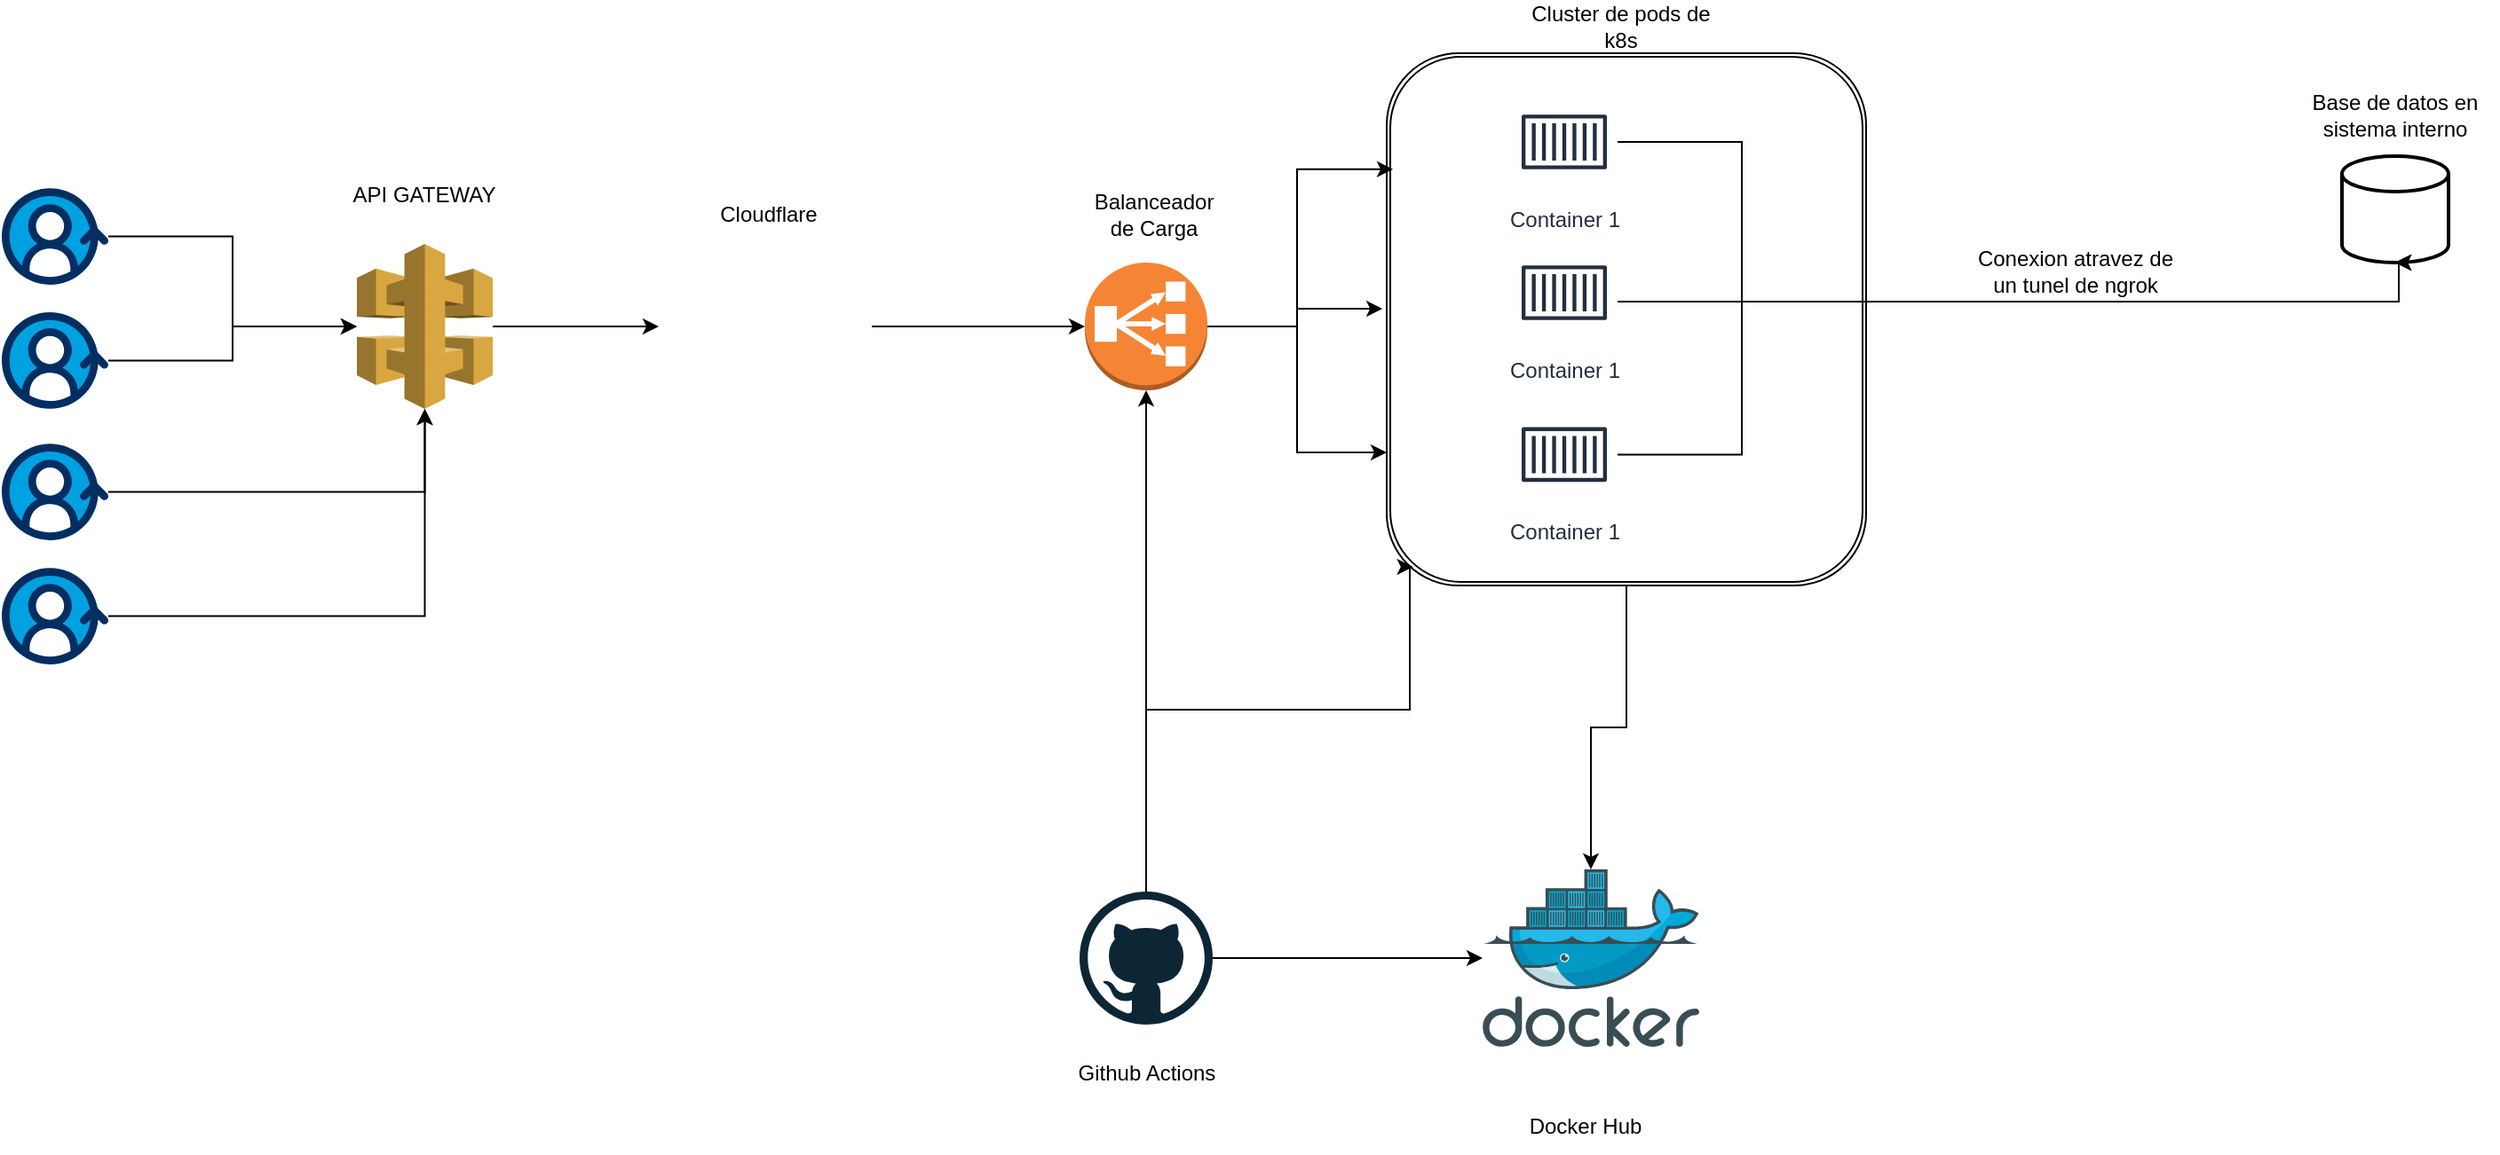 <mxfile version="24.2.5" type="device">
  <diagram name="Página-1" id="ZPoZ9L5n9yT9MsFZuDeu">
    <mxGraphModel dx="2876" dy="1194" grid="1" gridSize="10" guides="1" tooltips="1" connect="1" arrows="1" fold="1" page="1" pageScale="1" pageWidth="827" pageHeight="1169" math="0" shadow="0">
      <root>
        <mxCell id="0" />
        <mxCell id="1" parent="0" />
        <mxCell id="1eLttz90W6ElCmPzxl_Z-22" style="edgeStyle=orthogonalEdgeStyle;rounded=0;orthogonalLoop=1;jettySize=auto;html=1;" edge="1" parent="1" source="1eLttz90W6ElCmPzxl_Z-1" target="1eLttz90W6ElCmPzxl_Z-21">
          <mxGeometry relative="1" as="geometry" />
        </mxCell>
        <mxCell id="1eLttz90W6ElCmPzxl_Z-1" value="" style="shape=ext;double=1;rounded=1;whiteSpace=wrap;html=1;" vertex="1" parent="1">
          <mxGeometry x="310" y="160" width="270" height="300" as="geometry" />
        </mxCell>
        <mxCell id="1eLttz90W6ElCmPzxl_Z-2" value="Container 1" style="sketch=0;outlineConnect=0;fontColor=#232F3E;gradientColor=none;strokeColor=#232F3E;fillColor=#ffffff;dashed=0;verticalLabelPosition=bottom;verticalAlign=top;align=center;html=1;fontSize=12;fontStyle=0;aspect=fixed;shape=mxgraph.aws4.resourceIcon;resIcon=mxgraph.aws4.container_1;" vertex="1" parent="1">
          <mxGeometry x="380" y="180" width="60" height="60" as="geometry" />
        </mxCell>
        <mxCell id="1eLttz90W6ElCmPzxl_Z-3" value="Container 1" style="sketch=0;outlineConnect=0;fontColor=#232F3E;gradientColor=none;strokeColor=#232F3E;fillColor=#ffffff;dashed=0;verticalLabelPosition=bottom;verticalAlign=top;align=center;html=1;fontSize=12;fontStyle=0;aspect=fixed;shape=mxgraph.aws4.resourceIcon;resIcon=mxgraph.aws4.container_1;" vertex="1" parent="1">
          <mxGeometry x="380" y="265" width="60" height="60" as="geometry" />
        </mxCell>
        <mxCell id="1eLttz90W6ElCmPzxl_Z-4" value="Container 1" style="sketch=0;outlineConnect=0;fontColor=#232F3E;gradientColor=none;strokeColor=#232F3E;fillColor=#ffffff;dashed=0;verticalLabelPosition=bottom;verticalAlign=top;align=center;html=1;fontSize=12;fontStyle=0;aspect=fixed;shape=mxgraph.aws4.resourceIcon;resIcon=mxgraph.aws4.container_1;" vertex="1" parent="1">
          <mxGeometry x="380" y="356.2" width="60" height="60" as="geometry" />
        </mxCell>
        <mxCell id="1eLttz90W6ElCmPzxl_Z-5" value="" style="strokeWidth=2;html=1;shape=mxgraph.flowchart.database;whiteSpace=wrap;" vertex="1" parent="1">
          <mxGeometry x="848" y="218" width="60" height="60" as="geometry" />
        </mxCell>
        <mxCell id="1eLttz90W6ElCmPzxl_Z-6" style="edgeStyle=orthogonalEdgeStyle;rounded=0;orthogonalLoop=1;jettySize=auto;html=1;entryX=0.5;entryY=1;entryDx=0;entryDy=0;entryPerimeter=0;" edge="1" parent="1" source="1eLttz90W6ElCmPzxl_Z-2" target="1eLttz90W6ElCmPzxl_Z-5">
          <mxGeometry relative="1" as="geometry">
            <Array as="points">
              <mxPoint x="510" y="210" />
              <mxPoint x="510" y="300" />
              <mxPoint x="880" y="300" />
              <mxPoint x="880" y="278" />
            </Array>
          </mxGeometry>
        </mxCell>
        <mxCell id="1eLttz90W6ElCmPzxl_Z-7" style="edgeStyle=orthogonalEdgeStyle;rounded=0;orthogonalLoop=1;jettySize=auto;html=1;entryX=0.5;entryY=1;entryDx=0;entryDy=0;entryPerimeter=0;" edge="1" parent="1" source="1eLttz90W6ElCmPzxl_Z-3" target="1eLttz90W6ElCmPzxl_Z-5">
          <mxGeometry relative="1" as="geometry">
            <Array as="points">
              <mxPoint x="880" y="300" />
            </Array>
          </mxGeometry>
        </mxCell>
        <mxCell id="1eLttz90W6ElCmPzxl_Z-8" style="edgeStyle=orthogonalEdgeStyle;rounded=0;orthogonalLoop=1;jettySize=auto;html=1;entryX=0.5;entryY=1;entryDx=0;entryDy=0;entryPerimeter=0;" edge="1" parent="1" source="1eLttz90W6ElCmPzxl_Z-4" target="1eLttz90W6ElCmPzxl_Z-5">
          <mxGeometry relative="1" as="geometry">
            <Array as="points">
              <mxPoint x="510" y="386" />
              <mxPoint x="510" y="300" />
              <mxPoint x="880" y="300" />
              <mxPoint x="880" y="278" />
            </Array>
          </mxGeometry>
        </mxCell>
        <mxCell id="1eLttz90W6ElCmPzxl_Z-13" style="edgeStyle=orthogonalEdgeStyle;rounded=0;orthogonalLoop=1;jettySize=auto;html=1;entryX=0;entryY=0.75;entryDx=0;entryDy=0;" edge="1" parent="1" source="1eLttz90W6ElCmPzxl_Z-9" target="1eLttz90W6ElCmPzxl_Z-1">
          <mxGeometry relative="1" as="geometry" />
        </mxCell>
        <mxCell id="1eLttz90W6ElCmPzxl_Z-9" value="" style="outlineConnect=0;dashed=0;verticalLabelPosition=bottom;verticalAlign=top;align=center;html=1;shape=mxgraph.aws3.classic_load_balancer;fillColor=#F58534;gradientColor=none;" vertex="1" parent="1">
          <mxGeometry x="140" y="278" width="69" height="72" as="geometry" />
        </mxCell>
        <mxCell id="1eLttz90W6ElCmPzxl_Z-10" style="edgeStyle=orthogonalEdgeStyle;rounded=0;orthogonalLoop=1;jettySize=auto;html=1;entryX=0.013;entryY=0.218;entryDx=0;entryDy=0;entryPerimeter=0;" edge="1" parent="1" source="1eLttz90W6ElCmPzxl_Z-9" target="1eLttz90W6ElCmPzxl_Z-1">
          <mxGeometry relative="1" as="geometry" />
        </mxCell>
        <mxCell id="1eLttz90W6ElCmPzxl_Z-12" style="edgeStyle=orthogonalEdgeStyle;rounded=0;orthogonalLoop=1;jettySize=auto;html=1;entryX=-0.009;entryY=0.48;entryDx=0;entryDy=0;entryPerimeter=0;" edge="1" parent="1" source="1eLttz90W6ElCmPzxl_Z-9" target="1eLttz90W6ElCmPzxl_Z-1">
          <mxGeometry relative="1" as="geometry" />
        </mxCell>
        <mxCell id="1eLttz90W6ElCmPzxl_Z-16" value="" style="shape=image;verticalLabelPosition=bottom;labelBackgroundColor=default;verticalAlign=top;aspect=fixed;imageAspect=0;image=https://cf-assets.www.cloudflare.com/slt3lc6tev37/3nr2RfInyVqPmrDHqdOe1O/484eea770e07cd394b4565ffc4a3ac57/partner-network-web-illustration.svg;" vertex="1" parent="1">
          <mxGeometry x="-100" y="279" width="120" height="70" as="geometry" />
        </mxCell>
        <mxCell id="1eLttz90W6ElCmPzxl_Z-18" style="edgeStyle=orthogonalEdgeStyle;rounded=0;orthogonalLoop=1;jettySize=auto;html=1;entryX=0;entryY=0.5;entryDx=0;entryDy=0;entryPerimeter=0;" edge="1" parent="1" source="1eLttz90W6ElCmPzxl_Z-16" target="1eLttz90W6ElCmPzxl_Z-9">
          <mxGeometry relative="1" as="geometry" />
        </mxCell>
        <mxCell id="1eLttz90W6ElCmPzxl_Z-20" style="edgeStyle=orthogonalEdgeStyle;rounded=0;orthogonalLoop=1;jettySize=auto;html=1;" edge="1" parent="1" source="1eLttz90W6ElCmPzxl_Z-19" target="1eLttz90W6ElCmPzxl_Z-16">
          <mxGeometry relative="1" as="geometry" />
        </mxCell>
        <mxCell id="1eLttz90W6ElCmPzxl_Z-19" value="" style="outlineConnect=0;dashed=0;verticalLabelPosition=bottom;verticalAlign=top;align=center;html=1;shape=mxgraph.aws3.api_gateway;fillColor=#D9A741;gradientColor=none;" vertex="1" parent="1">
          <mxGeometry x="-270" y="267.5" width="76.5" height="93" as="geometry" />
        </mxCell>
        <mxCell id="1eLttz90W6ElCmPzxl_Z-21" value="" style="image;sketch=0;aspect=fixed;html=1;points=[];align=center;fontSize=12;image=img/lib/mscae/Docker.svg;" vertex="1" parent="1">
          <mxGeometry x="364.03" y="620" width="121.95" height="100" as="geometry" />
        </mxCell>
        <mxCell id="1eLttz90W6ElCmPzxl_Z-24" style="edgeStyle=orthogonalEdgeStyle;rounded=0;orthogonalLoop=1;jettySize=auto;html=1;" edge="1" parent="1" source="1eLttz90W6ElCmPzxl_Z-23" target="1eLttz90W6ElCmPzxl_Z-21">
          <mxGeometry relative="1" as="geometry" />
        </mxCell>
        <mxCell id="1eLttz90W6ElCmPzxl_Z-23" value="" style="dashed=0;outlineConnect=0;html=1;align=center;labelPosition=center;verticalLabelPosition=bottom;verticalAlign=top;shape=mxgraph.weblogos.github" vertex="1" parent="1">
          <mxGeometry x="137" y="632.5" width="75" height="75" as="geometry" />
        </mxCell>
        <mxCell id="1eLttz90W6ElCmPzxl_Z-25" style="edgeStyle=orthogonalEdgeStyle;rounded=0;orthogonalLoop=1;jettySize=auto;html=1;entryX=0.5;entryY=1;entryDx=0;entryDy=0;entryPerimeter=0;" edge="1" parent="1" source="1eLttz90W6ElCmPzxl_Z-23" target="1eLttz90W6ElCmPzxl_Z-9">
          <mxGeometry relative="1" as="geometry" />
        </mxCell>
        <mxCell id="1eLttz90W6ElCmPzxl_Z-26" style="edgeStyle=orthogonalEdgeStyle;rounded=0;orthogonalLoop=1;jettySize=auto;html=1;entryX=0.055;entryY=0.965;entryDx=0;entryDy=0;entryPerimeter=0;" edge="1" parent="1" source="1eLttz90W6ElCmPzxl_Z-23" target="1eLttz90W6ElCmPzxl_Z-1">
          <mxGeometry relative="1" as="geometry">
            <Array as="points">
              <mxPoint x="175" y="530" />
              <mxPoint x="323" y="530" />
            </Array>
          </mxGeometry>
        </mxCell>
        <mxCell id="1eLttz90W6ElCmPzxl_Z-31" style="edgeStyle=orthogonalEdgeStyle;rounded=0;orthogonalLoop=1;jettySize=auto;html=1;" edge="1" parent="1" source="1eLttz90W6ElCmPzxl_Z-27" target="1eLttz90W6ElCmPzxl_Z-19">
          <mxGeometry relative="1" as="geometry" />
        </mxCell>
        <mxCell id="1eLttz90W6ElCmPzxl_Z-27" value="" style="verticalLabelPosition=bottom;aspect=fixed;html=1;shape=mxgraph.salesforce.customer_360;" vertex="1" parent="1">
          <mxGeometry x="-470" y="236" width="60" height="54.6" as="geometry" />
        </mxCell>
        <mxCell id="1eLttz90W6ElCmPzxl_Z-32" style="edgeStyle=orthogonalEdgeStyle;rounded=0;orthogonalLoop=1;jettySize=auto;html=1;" edge="1" parent="1" source="1eLttz90W6ElCmPzxl_Z-28" target="1eLttz90W6ElCmPzxl_Z-19">
          <mxGeometry relative="1" as="geometry" />
        </mxCell>
        <mxCell id="1eLttz90W6ElCmPzxl_Z-28" value="" style="verticalLabelPosition=bottom;aspect=fixed;html=1;shape=mxgraph.salesforce.customer_360;" vertex="1" parent="1">
          <mxGeometry x="-470" y="305.9" width="60" height="54.6" as="geometry" />
        </mxCell>
        <mxCell id="1eLttz90W6ElCmPzxl_Z-34" style="edgeStyle=orthogonalEdgeStyle;rounded=0;orthogonalLoop=1;jettySize=auto;html=1;" edge="1" parent="1" source="1eLttz90W6ElCmPzxl_Z-29" target="1eLttz90W6ElCmPzxl_Z-19">
          <mxGeometry relative="1" as="geometry" />
        </mxCell>
        <mxCell id="1eLttz90W6ElCmPzxl_Z-29" value="" style="verticalLabelPosition=bottom;aspect=fixed;html=1;shape=mxgraph.salesforce.customer_360;" vertex="1" parent="1">
          <mxGeometry x="-470" y="380" width="60" height="54.6" as="geometry" />
        </mxCell>
        <mxCell id="1eLttz90W6ElCmPzxl_Z-35" style="edgeStyle=orthogonalEdgeStyle;rounded=0;orthogonalLoop=1;jettySize=auto;html=1;" edge="1" parent="1" source="1eLttz90W6ElCmPzxl_Z-30" target="1eLttz90W6ElCmPzxl_Z-19">
          <mxGeometry relative="1" as="geometry" />
        </mxCell>
        <mxCell id="1eLttz90W6ElCmPzxl_Z-30" value="" style="verticalLabelPosition=bottom;aspect=fixed;html=1;shape=mxgraph.salesforce.customer_360;" vertex="1" parent="1">
          <mxGeometry x="-470" y="450" width="60" height="54.6" as="geometry" />
        </mxCell>
        <mxCell id="1eLttz90W6ElCmPzxl_Z-36" value="Balanceador de Carga" style="text;html=1;align=center;verticalAlign=middle;whiteSpace=wrap;rounded=0;" vertex="1" parent="1">
          <mxGeometry x="149" y="236" width="60" height="30" as="geometry" />
        </mxCell>
        <mxCell id="1eLttz90W6ElCmPzxl_Z-37" value="Cluster de pods de k8s" style="text;html=1;align=center;verticalAlign=middle;whiteSpace=wrap;rounded=0;" vertex="1" parent="1">
          <mxGeometry x="384" y="130" width="116" height="30" as="geometry" />
        </mxCell>
        <mxCell id="1eLttz90W6ElCmPzxl_Z-38" value="Base de datos en sistema interno" style="text;html=1;align=center;verticalAlign=middle;whiteSpace=wrap;rounded=0;" vertex="1" parent="1">
          <mxGeometry x="820" y="180" width="116" height="30" as="geometry" />
        </mxCell>
        <mxCell id="1eLttz90W6ElCmPzxl_Z-41" value="Conexion atravez de un tunel de ngrok" style="text;html=1;align=center;verticalAlign=middle;whiteSpace=wrap;rounded=0;" vertex="1" parent="1">
          <mxGeometry x="640" y="267.5" width="116" height="30" as="geometry" />
        </mxCell>
        <mxCell id="1eLttz90W6ElCmPzxl_Z-43" value="" style="shape=image;verticalLabelPosition=bottom;labelBackgroundColor=default;verticalAlign=top;aspect=fixed;imageAspect=0;image=https://pbs.twimg.com/profile_images/1702781641389920256/n_YDwQgP_400x400.jpg;" vertex="1" parent="1">
          <mxGeometry x="675" y="310.2" width="46" height="46" as="geometry" />
        </mxCell>
        <mxCell id="1eLttz90W6ElCmPzxl_Z-44" value="Docker Hub" style="text;html=1;align=center;verticalAlign=middle;whiteSpace=wrap;rounded=0;" vertex="1" parent="1">
          <mxGeometry x="364.03" y="750" width="116" height="30" as="geometry" />
        </mxCell>
        <mxCell id="1eLttz90W6ElCmPzxl_Z-45" value="Github Actions" style="text;html=1;align=center;verticalAlign=middle;whiteSpace=wrap;rounded=0;" vertex="1" parent="1">
          <mxGeometry x="116.5" y="720" width="116" height="30" as="geometry" />
        </mxCell>
        <mxCell id="1eLttz90W6ElCmPzxl_Z-46" value="Cloudflare" style="text;html=1;align=center;verticalAlign=middle;whiteSpace=wrap;rounded=0;" vertex="1" parent="1">
          <mxGeometry x="-96" y="236" width="116" height="30" as="geometry" />
        </mxCell>
        <mxCell id="1eLttz90W6ElCmPzxl_Z-47" value="API GATEWAY" style="text;html=1;align=center;verticalAlign=middle;whiteSpace=wrap;rounded=0;" vertex="1" parent="1">
          <mxGeometry x="-289.75" y="225" width="116" height="30" as="geometry" />
        </mxCell>
      </root>
    </mxGraphModel>
  </diagram>
</mxfile>
